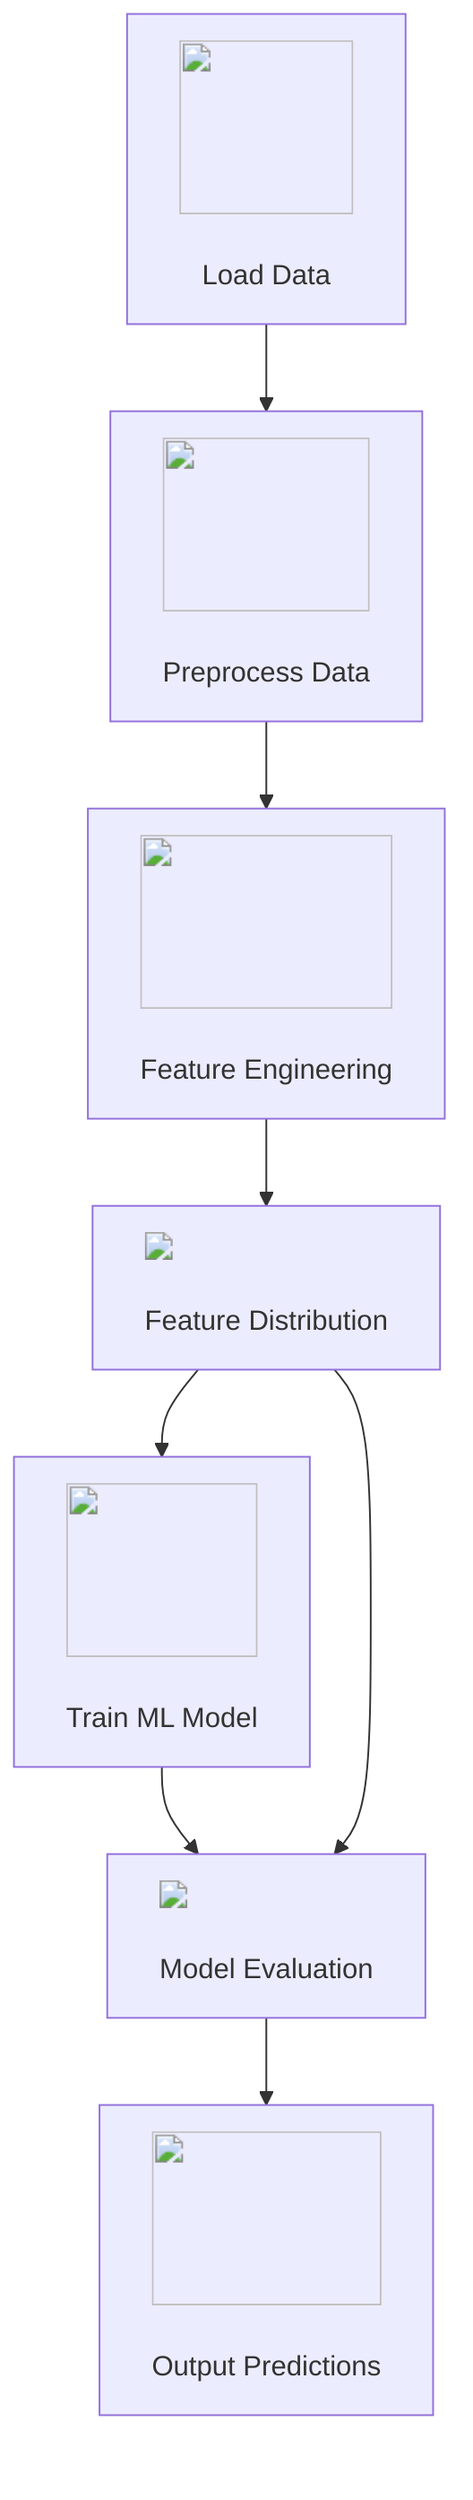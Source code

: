 graph TD;
    A["<img src='icons/database.svg' width=100 height=100/> <br/> Load Data"] --> B["<img src='icons/file.svg' width=100 height=100/> <br/> Preprocess Data"];
    B --> C["<img src='icons/column_split.svg' width=100 height=100/> <br/> Feature Engineering"];
    C --> D["<img src='dummy_plots/scatter_plot_template.svg' /> <br/> Feature Distribution"];
    D --> E["<img src='icons/brain.svg' width=100 height=100/> <br/> Train ML Model"];
    E --> F["<img src='dummy_plots/hist_template.svg' /> <br/> Model Evaluation"];
    F --> G["<img src='icons/image.svg' width=100 height=100/> <br/> Output Predictions"];
    D --> F;